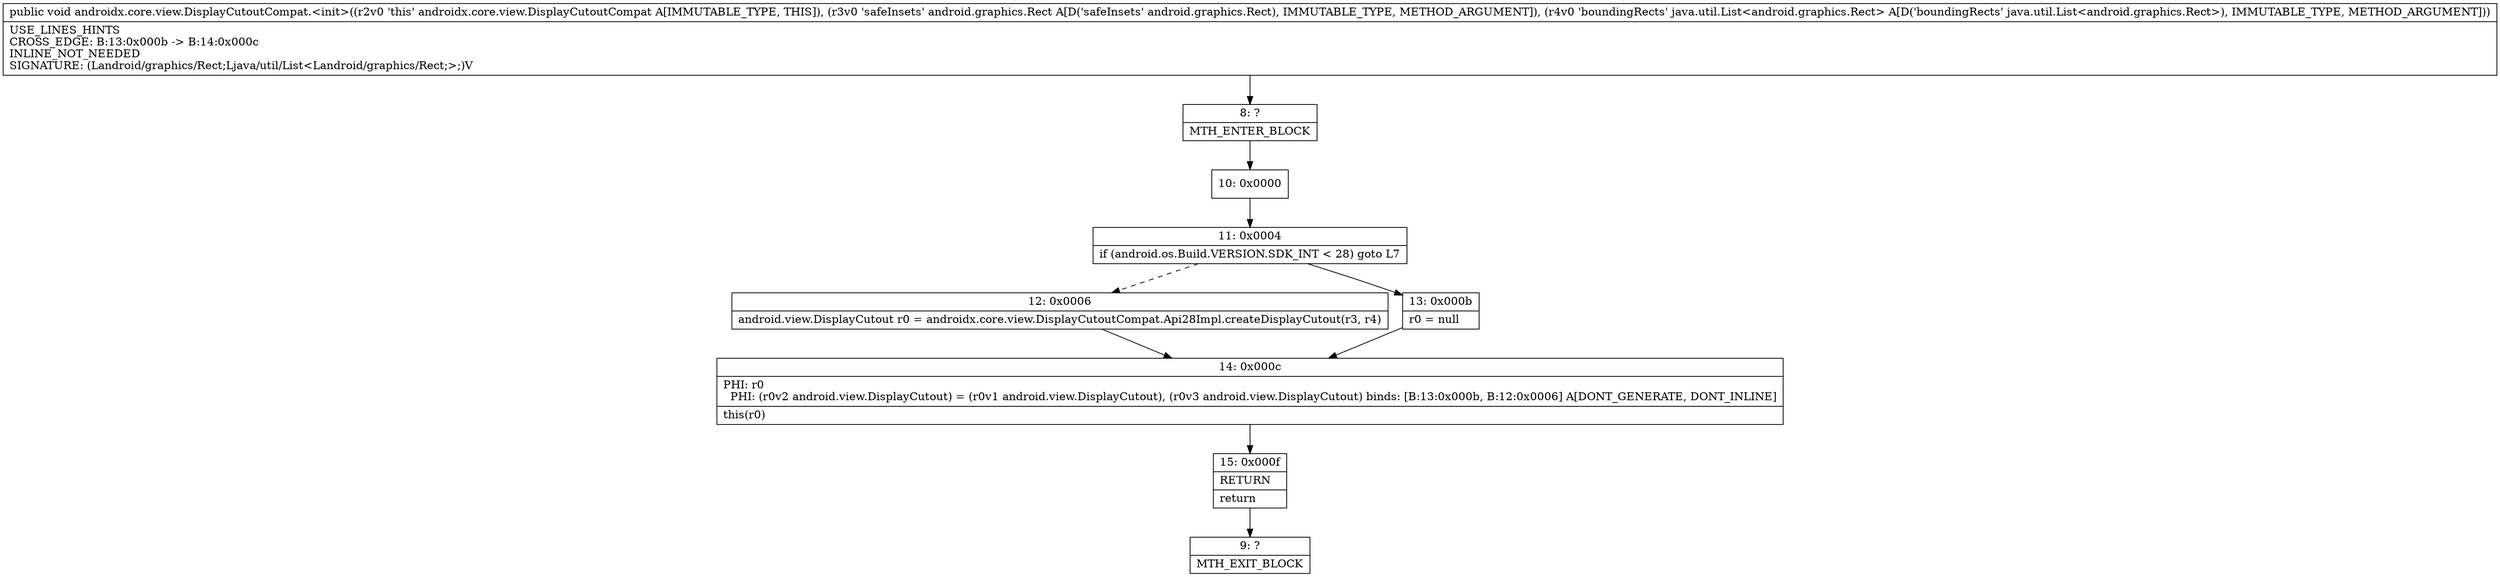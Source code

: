 digraph "CFG forandroidx.core.view.DisplayCutoutCompat.\<init\>(Landroid\/graphics\/Rect;Ljava\/util\/List;)V" {
Node_8 [shape=record,label="{8\:\ ?|MTH_ENTER_BLOCK\l}"];
Node_10 [shape=record,label="{10\:\ 0x0000}"];
Node_11 [shape=record,label="{11\:\ 0x0004|if (android.os.Build.VERSION.SDK_INT \< 28) goto L7\l}"];
Node_12 [shape=record,label="{12\:\ 0x0006|android.view.DisplayCutout r0 = androidx.core.view.DisplayCutoutCompat.Api28Impl.createDisplayCutout(r3, r4)\l}"];
Node_14 [shape=record,label="{14\:\ 0x000c|PHI: r0 \l  PHI: (r0v2 android.view.DisplayCutout) = (r0v1 android.view.DisplayCutout), (r0v3 android.view.DisplayCutout) binds: [B:13:0x000b, B:12:0x0006] A[DONT_GENERATE, DONT_INLINE]\l|this(r0)\l}"];
Node_15 [shape=record,label="{15\:\ 0x000f|RETURN\l|return\l}"];
Node_9 [shape=record,label="{9\:\ ?|MTH_EXIT_BLOCK\l}"];
Node_13 [shape=record,label="{13\:\ 0x000b|r0 = null\l}"];
MethodNode[shape=record,label="{public void androidx.core.view.DisplayCutoutCompat.\<init\>((r2v0 'this' androidx.core.view.DisplayCutoutCompat A[IMMUTABLE_TYPE, THIS]), (r3v0 'safeInsets' android.graphics.Rect A[D('safeInsets' android.graphics.Rect), IMMUTABLE_TYPE, METHOD_ARGUMENT]), (r4v0 'boundingRects' java.util.List\<android.graphics.Rect\> A[D('boundingRects' java.util.List\<android.graphics.Rect\>), IMMUTABLE_TYPE, METHOD_ARGUMENT]))  | USE_LINES_HINTS\lCROSS_EDGE: B:13:0x000b \-\> B:14:0x000c\lINLINE_NOT_NEEDED\lSIGNATURE: (Landroid\/graphics\/Rect;Ljava\/util\/List\<Landroid\/graphics\/Rect;\>;)V\l}"];
MethodNode -> Node_8;Node_8 -> Node_10;
Node_10 -> Node_11;
Node_11 -> Node_12[style=dashed];
Node_11 -> Node_13;
Node_12 -> Node_14;
Node_14 -> Node_15;
Node_15 -> Node_9;
Node_13 -> Node_14;
}

